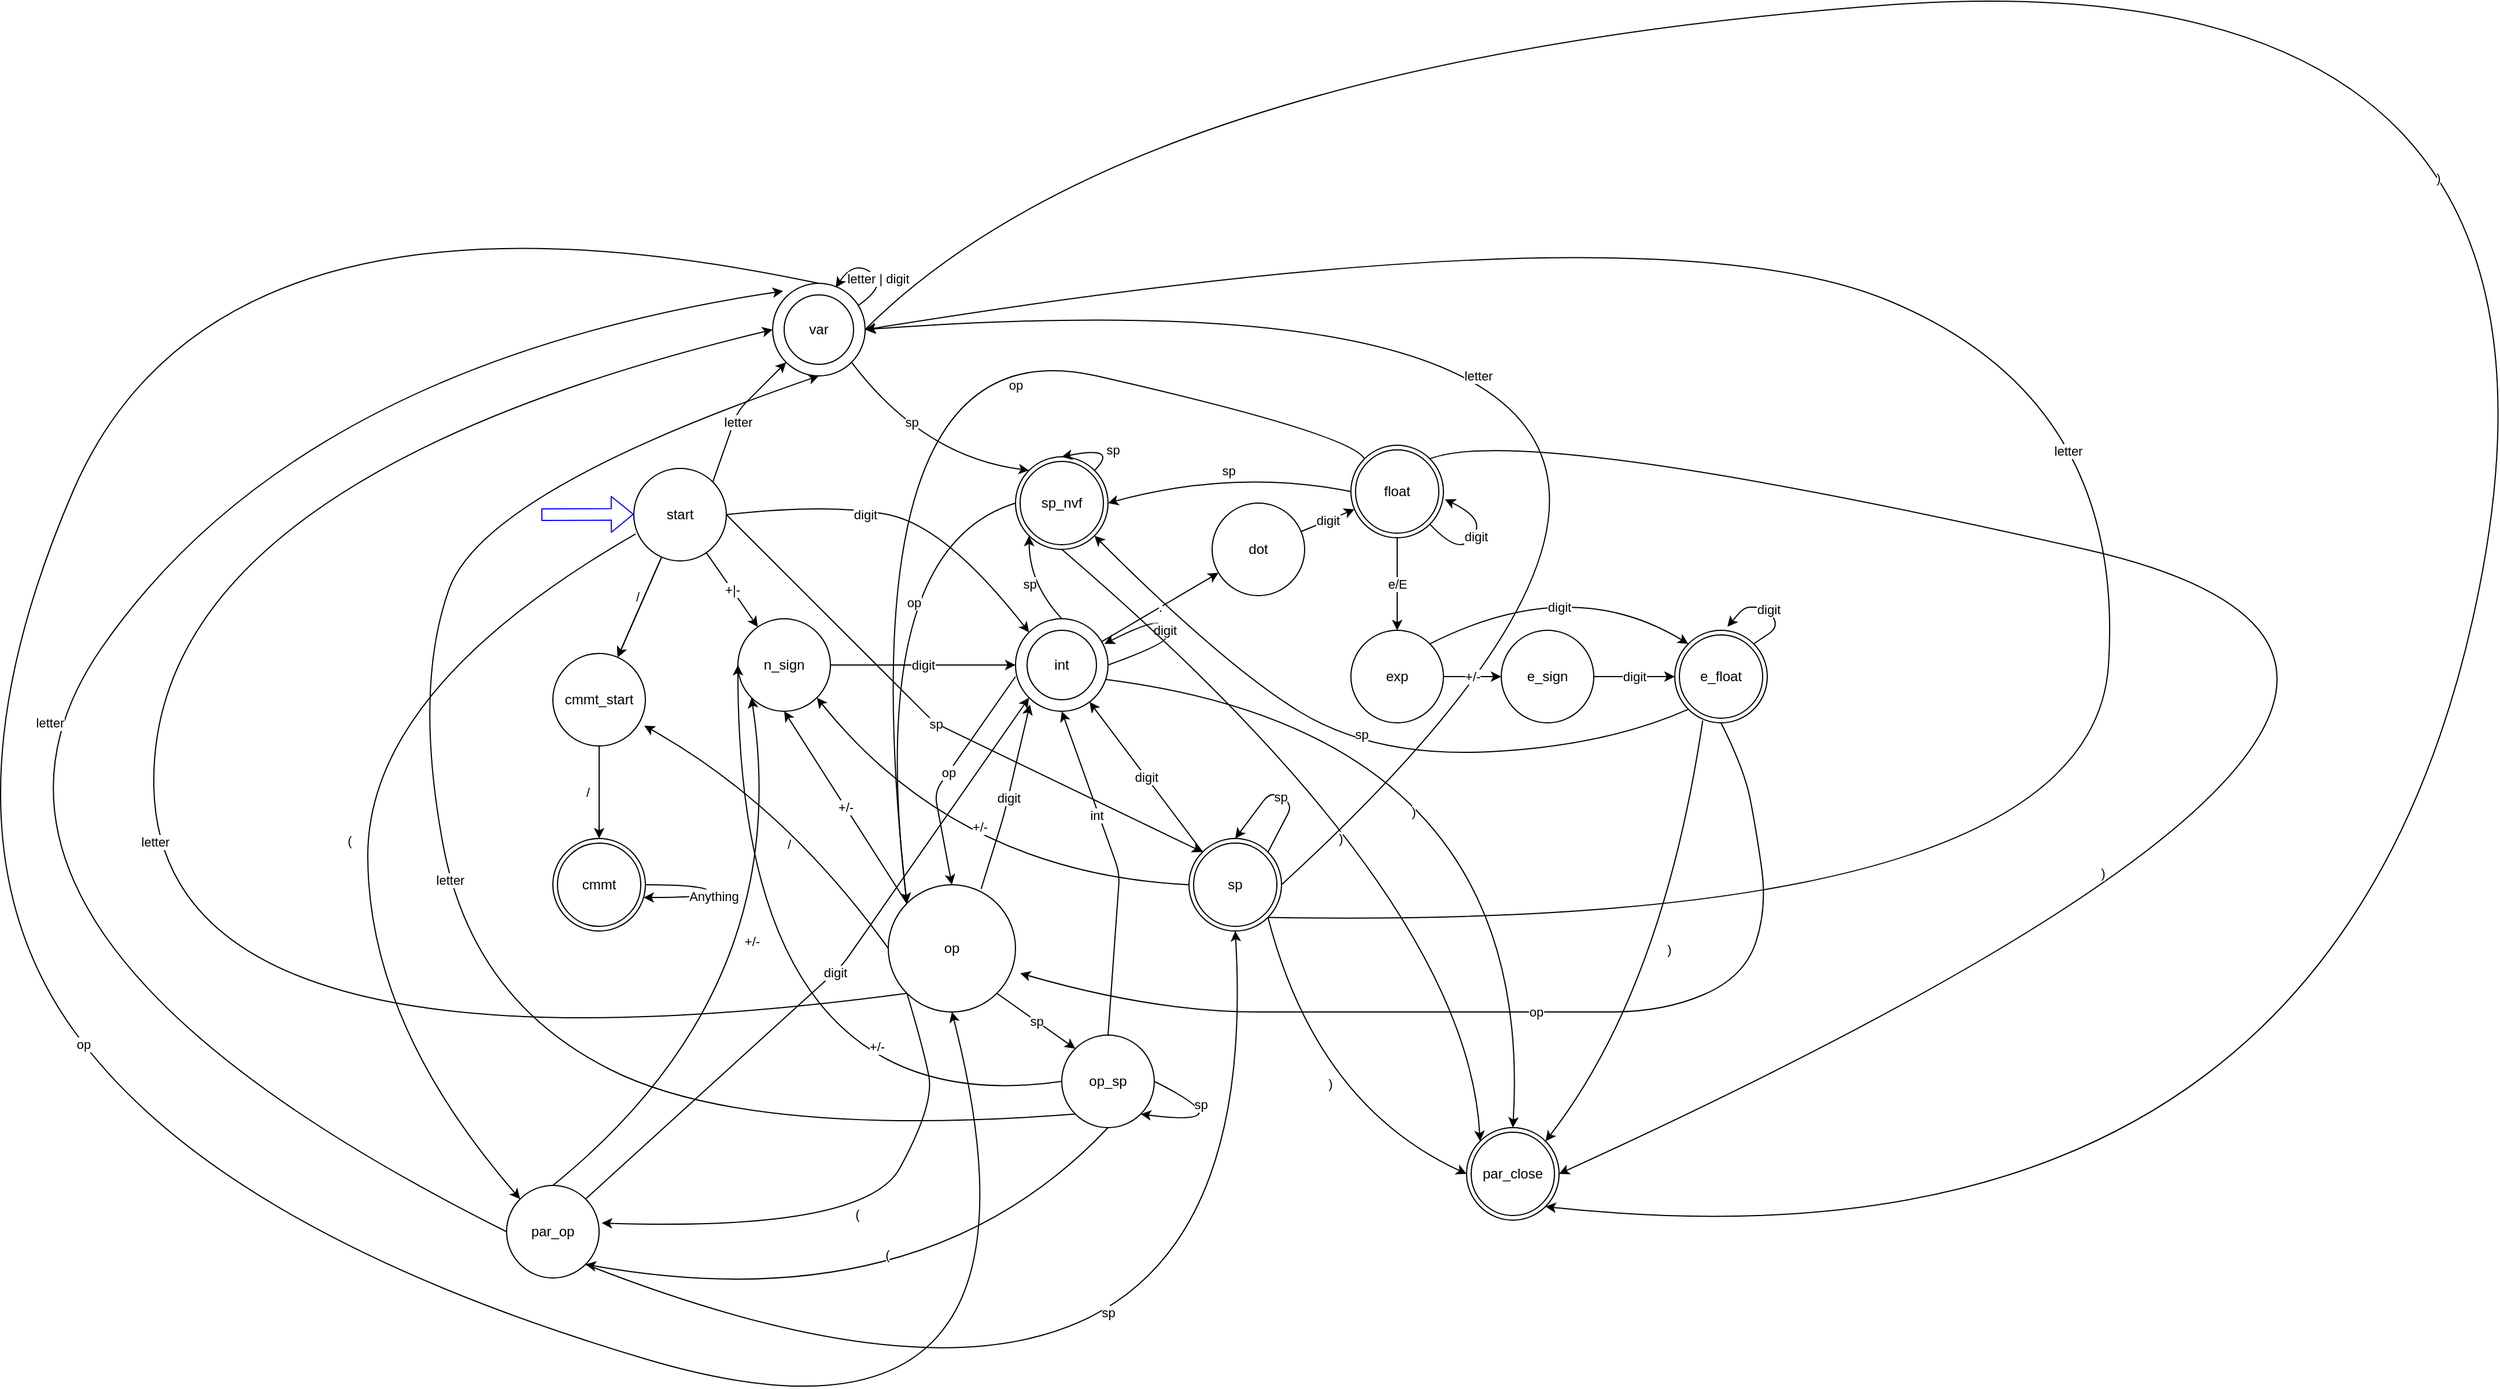 <mxfile>
    <diagram id="0wO5liZ9OR7lbL87WMWF" name="Page-1">
        <mxGraphModel dx="2038" dy="769" grid="1" gridSize="10" guides="1" tooltips="1" connect="1" arrows="1" fold="1" page="1" pageScale="1" pageWidth="1169" pageHeight="827" math="0" shadow="0">
            <root>
                <mxCell id="0"/>
                <mxCell id="1" parent="0"/>
                <mxCell id="23" value="/" style="edgeStyle=none;html=1;" parent="1" source="2" target="22" edge="1">
                    <mxGeometry x="-0.156" y="-5" relative="1" as="geometry">
                        <mxPoint as="offset"/>
                    </mxGeometry>
                </mxCell>
                <mxCell id="41" value="letter" style="edgeStyle=none;html=1;exitX=1;exitY=0;exitDx=0;exitDy=0;entryX=0;entryY=1;entryDx=0;entryDy=0;strokeColor=default;" parent="1" source="2" target="3" edge="1">
                    <mxGeometry x="-0.1" y="-3" relative="1" as="geometry">
                        <Array as="points">
                            <mxPoint x="200" y="450"/>
                        </Array>
                        <mxPoint as="offset"/>
                    </mxGeometry>
                </mxCell>
                <mxCell id="51" value="" style="edgeStyle=none;html=1;" parent="1" source="2" target="22" edge="1">
                    <mxGeometry relative="1" as="geometry"/>
                </mxCell>
                <mxCell id="53" value="+|-" style="edgeStyle=none;html=1;" parent="1" source="2" target="52" edge="1">
                    <mxGeometry relative="1" as="geometry"/>
                </mxCell>
                <mxCell id="205" value="sp" style="edgeStyle=none;html=1;exitX=1;exitY=0.5;exitDx=0;exitDy=0;entryX=0;entryY=0;entryDx=0;entryDy=0;" edge="1" parent="1" source="2" target="57">
                    <mxGeometry relative="1" as="geometry">
                        <Array as="points">
                            <mxPoint x="370" y="720"/>
                        </Array>
                    </mxGeometry>
                </mxCell>
                <mxCell id="2" value="start" style="ellipse;whiteSpace=wrap;html=1;aspect=fixed;" parent="1" vertex="1">
                    <mxGeometry x="110" y="500" width="80" height="80" as="geometry"/>
                </mxCell>
                <mxCell id="188" value="sp" style="edgeStyle=none;html=1;exitX=1;exitY=1;exitDx=0;exitDy=0;entryX=0;entryY=0;entryDx=0;entryDy=0;curved=1;" parent="1" source="3" target="179" edge="1">
                    <mxGeometry x="-0.257" y="10" relative="1" as="geometry">
                        <Array as="points">
                            <mxPoint x="360" y="490"/>
                        </Array>
                        <mxPoint as="offset"/>
                    </mxGeometry>
                </mxCell>
                <mxCell id="190" value="op" style="edgeStyle=none;curved=1;html=1;exitX=0.5;exitY=0;exitDx=0;exitDy=0;entryX=0.5;entryY=1;entryDx=0;entryDy=0;" parent="1" source="3" target="29" edge="1">
                    <mxGeometry relative="1" as="geometry">
                        <Array as="points">
                            <mxPoint x="-250" y="230"/>
                            <mxPoint x="-500" y="810"/>
                            <mxPoint x="-250" y="1160"/>
                            <mxPoint x="490" y="1380"/>
                        </Array>
                    </mxGeometry>
                </mxCell>
                <mxCell id="200" value=")" style="edgeStyle=none;curved=1;html=1;exitX=1;exitY=0.5;exitDx=0;exitDy=0;entryX=1;entryY=1;entryDx=0;entryDy=0;" parent="1" source="3" target="174" edge="1">
                    <mxGeometry x="0.062" y="-112" relative="1" as="geometry">
                        <Array as="points">
                            <mxPoint x="540" y="150"/>
                            <mxPoint x="1830" y="50"/>
                            <mxPoint x="1570" y="1210"/>
                        </Array>
                        <mxPoint y="-1" as="offset"/>
                    </mxGeometry>
                </mxCell>
                <mxCell id="3" value="" style="ellipse;whiteSpace=wrap;html=1;aspect=fixed;" parent="1" vertex="1">
                    <mxGeometry x="230" y="340" width="80" height="80" as="geometry"/>
                </mxCell>
                <mxCell id="4" value="var" style="ellipse;whiteSpace=wrap;html=1;aspect=fixed;" parent="1" vertex="1">
                    <mxGeometry x="240" y="350" width="60" height="60" as="geometry"/>
                </mxCell>
                <mxCell id="34" value="." style="edgeStyle=none;html=1;" parent="1" source="10" target="33" edge="1">
                    <mxGeometry relative="1" as="geometry"/>
                </mxCell>
                <mxCell id="168" style="edgeStyle=none;curved=1;html=1;exitX=0.976;exitY=0.656;exitDx=0;exitDy=0;entryX=0.5;entryY=0;entryDx=0;entryDy=0;exitPerimeter=0;" parent="1" source="10" target="174" edge="1">
                    <mxGeometry relative="1" as="geometry">
                        <Array as="points">
                            <mxPoint x="890" y="730"/>
                        </Array>
                        <mxPoint x="841.716" y="1081.716" as="targetPoint"/>
                    </mxGeometry>
                </mxCell>
                <mxCell id="170" value=")" style="edgeLabel;html=1;align=center;verticalAlign=middle;resizable=0;points=[];" parent="168" connectable="0" vertex="1">
                    <mxGeometry x="0.185" y="-71" relative="1" as="geometry">
                        <mxPoint x="-32" y="22" as="offset"/>
                    </mxGeometry>
                </mxCell>
                <mxCell id="181" value="sp" style="edgeStyle=none;curved=1;html=1;exitX=0.5;exitY=0;exitDx=0;exitDy=0;entryX=0;entryY=1;entryDx=0;entryDy=0;strokeColor=default;" parent="1" source="10" target="179" edge="1">
                    <mxGeometry relative="1" as="geometry">
                        <Array as="points">
                            <mxPoint x="452" y="600"/>
                        </Array>
                    </mxGeometry>
                </mxCell>
                <mxCell id="10" value="" style="ellipse;whiteSpace=wrap;html=1;aspect=fixed;" parent="1" vertex="1">
                    <mxGeometry x="440" y="630" width="80" height="80" as="geometry"/>
                </mxCell>
                <mxCell id="32" value="op" style="edgeStyle=none;html=1;entryX=0.5;entryY=0;entryDx=0;entryDy=0;exitX=0;exitY=0.625;exitDx=0;exitDy=0;exitPerimeter=0;" parent="1" source="10" target="29" edge="1">
                    <mxGeometry relative="1" as="geometry">
                        <mxPoint x="480" y="780" as="targetPoint"/>
                        <Array as="points">
                            <mxPoint x="370" y="780"/>
                        </Array>
                    </mxGeometry>
                </mxCell>
                <mxCell id="11" value="int" style="ellipse;whiteSpace=wrap;html=1;aspect=fixed;" parent="1" vertex="1">
                    <mxGeometry x="450" y="640" width="60" height="60" as="geometry"/>
                </mxCell>
                <mxCell id="15" value="" style="curved=1;endArrow=classic;html=1;entryX=0.96;entryY=0.272;entryDx=0;entryDy=0;entryPerimeter=0;exitX=1;exitY=0.5;exitDx=0;exitDy=0;" parent="1" source="10" target="10" edge="1">
                    <mxGeometry width="50" height="50" relative="1" as="geometry">
                        <mxPoint x="510" y="690" as="sourcePoint"/>
                        <mxPoint x="630" y="700" as="targetPoint"/>
                        <Array as="points">
                            <mxPoint x="570" y="652"/>
                            <mxPoint x="570" y="640"/>
                            <mxPoint x="560" y="630"/>
                        </Array>
                    </mxGeometry>
                </mxCell>
                <mxCell id="17" value="digit" style="edgeLabel;html=1;align=center;verticalAlign=middle;resizable=0;points=[];" parent="15" connectable="0" vertex="1">
                    <mxGeometry x="0.041" y="1" relative="1" as="geometry">
                        <mxPoint as="offset"/>
                    </mxGeometry>
                </mxCell>
                <mxCell id="18" value="" style="curved=1;endArrow=classic;html=1;entryX=0.683;entryY=0.045;entryDx=0;entryDy=0;exitX=0.925;exitY=0.239;exitDx=0;exitDy=0;exitPerimeter=0;entryPerimeter=0;" parent="1" source="3" target="3" edge="1">
                    <mxGeometry width="50" height="50" relative="1" as="geometry">
                        <mxPoint x="311.453" y="354.713" as="sourcePoint"/>
                        <mxPoint x="320.0" y="330.0" as="targetPoint"/>
                        <Array as="points">
                            <mxPoint x="330" y="341"/>
                            <mxPoint x="300" y="320"/>
                        </Array>
                    </mxGeometry>
                </mxCell>
                <mxCell id="19" value="letter | digit" style="edgeLabel;html=1;align=center;verticalAlign=middle;resizable=0;points=[];" parent="18" connectable="0" vertex="1">
                    <mxGeometry x="0.041" y="1" relative="1" as="geometry">
                        <mxPoint x="6" y="4" as="offset"/>
                    </mxGeometry>
                </mxCell>
                <mxCell id="25" value="/" style="edgeStyle=none;html=1;entryX=0.5;entryY=0;entryDx=0;entryDy=0;" parent="1" source="22" target="147" edge="1">
                    <mxGeometry y="-10" relative="1" as="geometry">
                        <mxPoint as="offset"/>
                        <mxPoint x="80" y="820" as="targetPoint"/>
                    </mxGeometry>
                </mxCell>
                <mxCell id="82" value="(" style="edgeStyle=none;html=1;exitX=0.019;exitY=0.708;exitDx=0;exitDy=0;entryX=0;entryY=0;entryDx=0;entryDy=0;curved=1;exitPerimeter=0;" parent="1" source="2" target="80" edge="1">
                    <mxGeometry x="0.052" y="-16" relative="1" as="geometry">
                        <mxPoint as="offset"/>
                        <Array as="points">
                            <mxPoint x="-120" y="690"/>
                            <mxPoint x="-120" y="980"/>
                        </Array>
                    </mxGeometry>
                </mxCell>
                <mxCell id="22" value="cmmt_start" style="ellipse;whiteSpace=wrap;html=1;aspect=fixed;" parent="1" vertex="1">
                    <mxGeometry x="40" y="660" width="80" height="80" as="geometry"/>
                </mxCell>
                <mxCell id="43" value="digit" style="edgeStyle=none;html=1;exitX=0.73;exitY=0.033;exitDx=0;exitDy=0;exitPerimeter=0;entryX=0.156;entryY=0.927;entryDx=0;entryDy=0;entryPerimeter=0;" parent="1" source="29" target="10" edge="1">
                    <mxGeometry relative="1" as="geometry">
                        <mxPoint x="480" y="710.0" as="targetPoint"/>
                        <Array as="points">
                            <mxPoint x="430" y="800"/>
                        </Array>
                    </mxGeometry>
                </mxCell>
                <mxCell id="79" value="+/-" style="edgeStyle=none;html=1;exitX=0;exitY=0;exitDx=0;exitDy=0;entryX=0.5;entryY=1;entryDx=0;entryDy=0;" parent="1" source="29" target="52" edge="1">
                    <mxGeometry relative="1" as="geometry"/>
                </mxCell>
                <mxCell id="85" value="(" style="edgeStyle=none;html=1;exitX=0;exitY=1;exitDx=0;exitDy=0;entryX=1.029;entryY=0.406;entryDx=0;entryDy=0;curved=1;entryPerimeter=0;" parent="1" source="29" target="80" edge="1">
                    <mxGeometry x="0.024" y="-15" relative="1" as="geometry">
                        <Array as="points">
                            <mxPoint x="360" y="1000"/>
                            <mxPoint x="370" y="1050"/>
                            <mxPoint x="310" y="1160"/>
                        </Array>
                        <mxPoint as="offset"/>
                    </mxGeometry>
                </mxCell>
                <mxCell id="149" value="/" style="edgeStyle=none;curved=1;html=1;exitX=0;exitY=0.5;exitDx=0;exitDy=0;entryX=0.988;entryY=0.781;entryDx=0;entryDy=0;strokeColor=default;entryPerimeter=0;" parent="1" source="29" target="22" edge="1">
                    <mxGeometry x="-0.155" y="17" relative="1" as="geometry">
                        <Array as="points">
                            <mxPoint x="240" y="790"/>
                        </Array>
                        <mxPoint as="offset"/>
                    </mxGeometry>
                </mxCell>
                <mxCell id="154" value="sp" style="edgeStyle=none;curved=1;html=1;exitX=1;exitY=1;exitDx=0;exitDy=0;entryX=0;entryY=0;entryDx=0;entryDy=0;" parent="1" source="29" target="191" edge="1">
                    <mxGeometry relative="1" as="geometry">
                        <mxPoint x="490" y="1000" as="targetPoint"/>
                    </mxGeometry>
                </mxCell>
                <mxCell id="155" value="letter" style="edgeStyle=none;html=1;exitX=0;exitY=1;exitDx=0;exitDy=0;entryX=0;entryY=0.5;entryDx=0;entryDy=0;curved=1;" parent="1" source="29" target="3" edge="1">
                    <mxGeometry relative="1" as="geometry">
                        <mxPoint x="260" y="490" as="targetPoint"/>
                        <Array as="points">
                            <mxPoint x="-300" y="1040"/>
                            <mxPoint x="-310" y="510"/>
                        </Array>
                    </mxGeometry>
                </mxCell>
                <mxCell id="29" value="op" style="ellipse;whiteSpace=wrap;html=1;aspect=fixed;" parent="1" vertex="1">
                    <mxGeometry x="330" y="860" width="110" height="110" as="geometry"/>
                </mxCell>
                <mxCell id="36" value="digit" style="edgeStyle=none;html=1;" parent="1" source="33" target="63" edge="1">
                    <mxGeometry relative="1" as="geometry">
                        <mxPoint x="730.0" y="530.0" as="targetPoint"/>
                    </mxGeometry>
                </mxCell>
                <mxCell id="33" value="dot" style="ellipse;whiteSpace=wrap;html=1;aspect=fixed;" parent="1" vertex="1">
                    <mxGeometry x="610" y="530" width="80" height="80" as="geometry"/>
                </mxCell>
                <mxCell id="37" value="" style="curved=1;endArrow=classic;html=1;entryX=1.017;entryY=0.585;entryDx=0;entryDy=0;exitX=1;exitY=1;exitDx=0;exitDy=0;entryPerimeter=0;" parent="1" source="63" target="63" edge="1">
                    <mxGeometry width="50" height="50" relative="1" as="geometry">
                        <mxPoint x="800.005" y="554.988" as="sourcePoint"/>
                        <mxPoint x="808.77" y="530" as="targetPoint"/>
                        <Array as="points">
                            <mxPoint x="818.77" y="570"/>
                            <mxPoint x="838.77" y="560"/>
                            <mxPoint x="838.77" y="540"/>
                        </Array>
                    </mxGeometry>
                </mxCell>
                <mxCell id="38" value="digit" style="edgeLabel;html=1;align=center;verticalAlign=middle;resizable=0;points=[];" parent="37" connectable="0" vertex="1">
                    <mxGeometry x="0.041" y="1" relative="1" as="geometry">
                        <mxPoint as="offset"/>
                    </mxGeometry>
                </mxCell>
                <mxCell id="44" value="digit" style="curved=1;endArrow=classic;html=1;exitX=1;exitY=0.5;exitDx=0;exitDy=0;entryX=0;entryY=0;entryDx=0;entryDy=0;" parent="1" source="2" target="10" edge="1">
                    <mxGeometry x="-0.21" y="-4" width="50" height="50" relative="1" as="geometry">
                        <mxPoint x="350" y="540" as="sourcePoint"/>
                        <mxPoint x="400" y="490" as="targetPoint"/>
                        <Array as="points">
                            <mxPoint x="280" y="530"/>
                            <mxPoint x="380" y="550"/>
                        </Array>
                        <mxPoint as="offset"/>
                    </mxGeometry>
                </mxCell>
                <mxCell id="54" value="digit" style="edgeStyle=none;html=1;exitX=1;exitY=0.5;exitDx=0;exitDy=0;entryX=0;entryY=0.5;entryDx=0;entryDy=0;" parent="1" source="52" target="10" edge="1">
                    <mxGeometry relative="1" as="geometry"/>
                </mxCell>
                <mxCell id="52" value="n_sign" style="ellipse;whiteSpace=wrap;html=1;aspect=fixed;" parent="1" vertex="1">
                    <mxGeometry x="200" y="630" width="80" height="80" as="geometry"/>
                </mxCell>
                <mxCell id="153" value="digit" style="edgeStyle=none;curved=1;html=1;exitX=0;exitY=0;exitDx=0;exitDy=0;" parent="1" source="57" target="10" edge="1">
                    <mxGeometry relative="1" as="geometry"/>
                </mxCell>
                <mxCell id="156" value="letter" style="edgeStyle=none;html=1;exitX=1;exitY=1;exitDx=0;exitDy=0;entryX=1;entryY=0.5;entryDx=0;entryDy=0;curved=1;" parent="1" source="57" target="3" edge="1">
                    <mxGeometry x="-0.024" y="47" relative="1" as="geometry">
                        <Array as="points">
                            <mxPoint x="1370" y="900"/>
                            <mxPoint x="1400" y="440"/>
                            <mxPoint x="990" y="270"/>
                        </Array>
                        <mxPoint as="offset"/>
                    </mxGeometry>
                </mxCell>
                <mxCell id="171" value=")" style="edgeStyle=none;curved=1;html=1;exitX=1;exitY=1;exitDx=0;exitDy=0;entryX=0;entryY=0.5;entryDx=0;entryDy=0;strokeColor=default;" parent="1" source="57" target="174" edge="1">
                    <mxGeometry x="-0.017" y="16" relative="1" as="geometry">
                        <Array as="points">
                            <mxPoint x="700" y="1050"/>
                        </Array>
                        <mxPoint as="offset"/>
                        <mxPoint x="830" y="1110" as="targetPoint"/>
                    </mxGeometry>
                </mxCell>
                <mxCell id="206" value="letter" style="edgeStyle=none;html=1;exitX=1;exitY=0.5;exitDx=0;exitDy=0;entryX=1;entryY=0.5;entryDx=0;entryDy=0;curved=1;" edge="1" parent="1" source="57" target="3">
                    <mxGeometry x="0.408" y="78" relative="1" as="geometry">
                        <Array as="points">
                            <mxPoint x="1270" y="310"/>
                        </Array>
                        <mxPoint as="offset"/>
                    </mxGeometry>
                </mxCell>
                <mxCell id="207" value="+/-" style="edgeStyle=none;curved=1;html=1;exitX=0;exitY=0.5;exitDx=0;exitDy=0;entryX=1;entryY=1;entryDx=0;entryDy=0;" edge="1" parent="1" source="57" target="52">
                    <mxGeometry x="0.109" y="-41" relative="1" as="geometry">
                        <Array as="points">
                            <mxPoint x="390" y="850"/>
                        </Array>
                        <mxPoint x="-1" as="offset"/>
                    </mxGeometry>
                </mxCell>
                <mxCell id="57" value="sp" style="ellipse;shape=doubleEllipse;whiteSpace=wrap;html=1;aspect=fixed;" parent="1" vertex="1">
                    <mxGeometry x="590" y="820" width="80" height="80" as="geometry"/>
                </mxCell>
                <mxCell id="60" value="sp" style="edgeStyle=none;html=1;exitX=1;exitY=0;exitDx=0;exitDy=0;entryX=0.5;entryY=0;entryDx=0;entryDy=0;" parent="1" source="57" target="57" edge="1">
                    <mxGeometry relative="1" as="geometry">
                        <Array as="points">
                            <mxPoint x="680" y="790"/>
                            <mxPoint x="660" y="780"/>
                        </Array>
                    </mxGeometry>
                </mxCell>
                <mxCell id="65" value="e/E" style="edgeStyle=none;html=1;entryX=0.5;entryY=0;entryDx=0;entryDy=0;" parent="1" source="63" target="66" edge="1">
                    <mxGeometry relative="1" as="geometry">
                        <mxPoint x="770" y="640.0" as="targetPoint"/>
                    </mxGeometry>
                </mxCell>
                <mxCell id="167" value=")" style="edgeStyle=none;curved=1;html=1;exitX=1;exitY=0;exitDx=0;exitDy=0;entryX=1;entryY=0.5;entryDx=0;entryDy=0;strokeColor=default;" parent="1" source="63" target="174" edge="1">
                    <mxGeometry x="0.494" y="-41" relative="1" as="geometry">
                        <Array as="points">
                            <mxPoint x="880" y="460"/>
                            <mxPoint x="1850" y="680"/>
                        </Array>
                        <mxPoint as="offset"/>
                        <mxPoint x="898.284" y="1138.284" as="targetPoint"/>
                    </mxGeometry>
                </mxCell>
                <mxCell id="176" value="op" style="edgeStyle=none;curved=1;html=1;exitX=0;exitY=0;exitDx=0;exitDy=0;entryX=0;entryY=0;entryDx=0;entryDy=0;strokeColor=default;" parent="1" source="63" target="29" edge="1">
                    <mxGeometry x="-0.357" y="23" relative="1" as="geometry">
                        <Array as="points">
                            <mxPoint x="730" y="470"/>
                            <mxPoint x="290" y="370"/>
                        </Array>
                        <mxPoint as="offset"/>
                    </mxGeometry>
                </mxCell>
                <mxCell id="183" value="sp" style="edgeStyle=none;curved=1;html=1;exitX=0;exitY=0.5;exitDx=0;exitDy=0;entryX=1;entryY=0.5;entryDx=0;entryDy=0;strokeColor=default;" parent="1" source="63" target="179" edge="1">
                    <mxGeometry relative="1" as="geometry">
                        <Array as="points">
                            <mxPoint x="630" y="500"/>
                        </Array>
                    </mxGeometry>
                </mxCell>
                <mxCell id="63" value="float" style="ellipse;shape=doubleEllipse;whiteSpace=wrap;html=1;aspect=fixed;" parent="1" vertex="1">
                    <mxGeometry x="730" y="480" width="80" height="80" as="geometry"/>
                </mxCell>
                <mxCell id="73" value="+/-" style="edgeStyle=none;html=1;exitX=1;exitY=0.5;exitDx=0;exitDy=0;entryX=0;entryY=0.5;entryDx=0;entryDy=0;" parent="1" source="66" target="70" edge="1">
                    <mxGeometry relative="1" as="geometry"/>
                </mxCell>
                <mxCell id="199" value="digit" style="edgeStyle=none;curved=1;html=1;exitX=1;exitY=0;exitDx=0;exitDy=0;entryX=0;entryY=0;entryDx=0;entryDy=0;" parent="1" source="66" target="74" edge="1">
                    <mxGeometry x="-0.108" y="-22" relative="1" as="geometry">
                        <Array as="points">
                            <mxPoint x="920" y="590"/>
                        </Array>
                        <mxPoint as="offset"/>
                    </mxGeometry>
                </mxCell>
                <mxCell id="66" value="exp" style="ellipse;whiteSpace=wrap;html=1;aspect=fixed;" parent="1" vertex="1">
                    <mxGeometry x="730" y="640" width="80" height="80" as="geometry"/>
                </mxCell>
                <mxCell id="75" value="digit" style="edgeStyle=none;html=1;exitX=1;exitY=0.5;exitDx=0;exitDy=0;entryX=0;entryY=0.5;entryDx=0;entryDy=0;" parent="1" source="70" target="74" edge="1">
                    <mxGeometry relative="1" as="geometry"/>
                </mxCell>
                <mxCell id="70" value="e_sign" style="ellipse;whiteSpace=wrap;html=1;aspect=fixed;" parent="1" vertex="1">
                    <mxGeometry x="860" y="640" width="80" height="80" as="geometry"/>
                </mxCell>
                <mxCell id="77" value="sp" style="edgeStyle=none;html=1;exitX=0;exitY=1;exitDx=0;exitDy=0;entryX=1;entryY=1;entryDx=0;entryDy=0;curved=1;" parent="1" source="74" target="179" edge="1">
                    <mxGeometry x="0.01" y="-12" relative="1" as="geometry">
                        <Array as="points">
                            <mxPoint x="950" y="740"/>
                            <mxPoint x="750" y="750"/>
                            <mxPoint x="620" y="670"/>
                        </Array>
                        <mxPoint x="-1" as="offset"/>
                    </mxGeometry>
                </mxCell>
                <mxCell id="78" value="op" style="edgeStyle=none;html=1;exitX=0.5;exitY=1;exitDx=0;exitDy=0;entryX=1.037;entryY=0.696;entryDx=0;entryDy=0;entryPerimeter=0;curved=1;" parent="1" source="74" target="29" edge="1">
                    <mxGeometry x="-0.04" relative="1" as="geometry">
                        <mxPoint x="1049.588" y="970" as="targetPoint"/>
                        <Array as="points">
                            <mxPoint x="1070" y="760"/>
                            <mxPoint x="1080" y="810"/>
                            <mxPoint x="1090" y="880"/>
                            <mxPoint x="1070" y="940"/>
                            <mxPoint x="1000" y="970"/>
                            <mxPoint x="910" y="970"/>
                            <mxPoint x="740" y="970"/>
                            <mxPoint x="560" y="970"/>
                        </Array>
                        <mxPoint as="offset"/>
                    </mxGeometry>
                </mxCell>
                <mxCell id="166" value=")" style="edgeStyle=none;curved=1;html=1;exitX=0.302;exitY=0.975;exitDx=0;exitDy=0;entryX=1;entryY=0;entryDx=0;entryDy=0;exitPerimeter=0;" parent="1" source="74" target="174" edge="1">
                    <mxGeometry relative="1" as="geometry">
                        <Array as="points">
                            <mxPoint x="1000" y="950"/>
                        </Array>
                        <mxPoint x="898.284" y="1081.716" as="targetPoint"/>
                    </mxGeometry>
                </mxCell>
                <mxCell id="74" value="e_float" style="ellipse;shape=doubleEllipse;whiteSpace=wrap;html=1;aspect=fixed;" parent="1" vertex="1">
                    <mxGeometry x="1010" y="640" width="80" height="80" as="geometry"/>
                </mxCell>
                <mxCell id="76" value="digit" style="edgeStyle=none;html=1;exitX=1;exitY=0;exitDx=0;exitDy=0;entryX=0.569;entryY=-0.039;entryDx=0;entryDy=0;entryPerimeter=0;" parent="1" source="74" target="74" edge="1">
                    <mxGeometry relative="1" as="geometry">
                        <Array as="points">
                            <mxPoint x="1100" y="637"/>
                            <mxPoint x="1090" y="620"/>
                            <mxPoint x="1070" y="620"/>
                        </Array>
                    </mxGeometry>
                </mxCell>
                <mxCell id="163" value="+/-" style="edgeStyle=none;curved=1;html=1;exitX=0.5;exitY=0;exitDx=0;exitDy=0;entryX=0;entryY=1;entryDx=0;entryDy=0;strokeColor=default;" parent="1" source="80" target="52" edge="1">
                    <mxGeometry x="0.202" y="32" relative="1" as="geometry">
                        <Array as="points">
                            <mxPoint x="250" y="950"/>
                        </Array>
                        <mxPoint y="-1" as="offset"/>
                    </mxGeometry>
                </mxCell>
                <mxCell id="164" value="sp" style="edgeStyle=none;curved=1;html=1;exitX=1;exitY=1;exitDx=0;exitDy=0;" parent="1" source="80" edge="1">
                    <mxGeometry x="-0.246" y="126" relative="1" as="geometry">
                        <mxPoint x="630" y="900" as="targetPoint"/>
                        <Array as="points">
                            <mxPoint x="660" y="1420"/>
                        </Array>
                        <mxPoint as="offset"/>
                    </mxGeometry>
                </mxCell>
                <mxCell id="165" value="letter" style="edgeStyle=none;html=1;exitX=0;exitY=0.5;exitDx=0;exitDy=0;entryX=0.113;entryY=0.083;entryDx=0;entryDy=0;entryPerimeter=0;curved=1;" parent="1" source="80" target="3" edge="1">
                    <mxGeometry relative="1" as="geometry">
                        <Array as="points">
                            <mxPoint x="-520" y="900"/>
                            <mxPoint x="-180" y="410"/>
                        </Array>
                    </mxGeometry>
                </mxCell>
                <mxCell id="194" value="digit" style="edgeStyle=none;html=1;exitX=1;exitY=0;exitDx=0;exitDy=0;entryX=0;entryY=1;entryDx=0;entryDy=0;" parent="1" source="80" target="10" edge="1">
                    <mxGeometry relative="1" as="geometry">
                        <Array as="points">
                            <mxPoint x="290" y="930"/>
                        </Array>
                    </mxGeometry>
                </mxCell>
                <mxCell id="80" value="par_op" style="ellipse;whiteSpace=wrap;html=1;aspect=fixed;" parent="1" vertex="1">
                    <mxGeometry y="1120" width="80" height="80" as="geometry"/>
                </mxCell>
                <mxCell id="147" value="cmmt" style="ellipse;shape=doubleEllipse;whiteSpace=wrap;html=1;aspect=fixed;" parent="1" vertex="1">
                    <mxGeometry x="40" y="820" width="80" height="80" as="geometry"/>
                </mxCell>
                <mxCell id="148" value="Anything" style="edgeStyle=none;curved=1;html=1;exitX=1;exitY=0.5;exitDx=0;exitDy=0;entryX=0.98;entryY=0.638;entryDx=0;entryDy=0;entryPerimeter=0;" parent="1" source="147" target="147" edge="1">
                    <mxGeometry relative="1" as="geometry">
                        <Array as="points">
                            <mxPoint x="170" y="860"/>
                            <mxPoint x="180" y="871"/>
                        </Array>
                    </mxGeometry>
                </mxCell>
                <mxCell id="174" value="par_close" style="ellipse;shape=doubleEllipse;whiteSpace=wrap;html=1;aspect=fixed;" parent="1" vertex="1">
                    <mxGeometry x="830" y="1070" width="80" height="80" as="geometry"/>
                </mxCell>
                <mxCell id="182" value="op" style="edgeStyle=none;curved=1;html=1;exitX=0;exitY=0.5;exitDx=0;exitDy=0;entryX=0;entryY=0;entryDx=0;entryDy=0;strokeColor=default;" parent="1" source="179" target="29" edge="1">
                    <mxGeometry x="-0.159" y="36" relative="1" as="geometry">
                        <Array as="points">
                            <mxPoint x="310" y="570"/>
                        </Array>
                        <mxPoint as="offset"/>
                    </mxGeometry>
                </mxCell>
                <mxCell id="203" value=")" style="edgeStyle=none;curved=1;html=1;exitX=0.5;exitY=1;exitDx=0;exitDy=0;entryX=0;entryY=0;entryDx=0;entryDy=0;" parent="1" source="179" target="174" edge="1">
                    <mxGeometry x="0.025" y="-34" relative="1" as="geometry">
                        <Array as="points">
                            <mxPoint x="830" y="870"/>
                        </Array>
                        <mxPoint x="1" as="offset"/>
                    </mxGeometry>
                </mxCell>
                <mxCell id="179" value="sp_nvf" style="ellipse;shape=doubleEllipse;whiteSpace=wrap;html=1;aspect=fixed;" parent="1" vertex="1">
                    <mxGeometry x="440" y="490" width="80" height="80" as="geometry"/>
                </mxCell>
                <mxCell id="180" value="sp" style="edgeStyle=none;curved=1;html=1;exitX=1;exitY=0;exitDx=0;exitDy=0;entryX=0.5;entryY=0;entryDx=0;entryDy=0;strokeColor=default;" parent="1" source="179" target="179" edge="1">
                    <mxGeometry x="-0.438" y="1" relative="1" as="geometry">
                        <Array as="points">
                            <mxPoint x="530" y="480"/>
                        </Array>
                        <mxPoint y="-1" as="offset"/>
                    </mxGeometry>
                </mxCell>
                <mxCell id="187" value="" style="edgeStyle=none;html=1;entryX=0;entryY=0.5;entryDx=0;entryDy=0;strokeColor=#0008FF;shape=flexArrow;" parent="1" edge="1">
                    <mxGeometry relative="1" as="geometry">
                        <mxPoint x="30" y="540.06" as="sourcePoint"/>
                        <mxPoint x="110" y="539.63" as="targetPoint"/>
                    </mxGeometry>
                </mxCell>
                <mxCell id="195" value="int" style="edgeStyle=none;html=1;exitX=0.5;exitY=0;exitDx=0;exitDy=0;entryX=0.5;entryY=1;entryDx=0;entryDy=0;" parent="1" source="191" target="10" edge="1">
                    <mxGeometry x="0.344" y="2" relative="1" as="geometry">
                        <Array as="points">
                            <mxPoint x="530" y="850"/>
                        </Array>
                        <mxPoint as="offset"/>
                    </mxGeometry>
                </mxCell>
                <mxCell id="196" value="letter" style="edgeStyle=none;html=1;exitX=0;exitY=1;exitDx=0;exitDy=0;entryX=0.5;entryY=1;entryDx=0;entryDy=0;curved=1;" parent="1" source="191" target="3" edge="1">
                    <mxGeometry relative="1" as="geometry">
                        <Array as="points">
                            <mxPoint x="210" y="1080"/>
                            <mxPoint x="-30" y="960"/>
                            <mxPoint x="-80" y="690"/>
                            <mxPoint x="-20" y="520"/>
                        </Array>
                    </mxGeometry>
                </mxCell>
                <mxCell id="197" value="(" style="edgeStyle=none;curved=1;html=1;exitX=0.5;exitY=1;exitDx=0;exitDy=0;entryX=1;entryY=1;entryDx=0;entryDy=0;" parent="1" source="191" target="80" edge="1">
                    <mxGeometry x="0.033" y="-54" relative="1" as="geometry">
                        <Array as="points">
                            <mxPoint x="360" y="1240"/>
                        </Array>
                        <mxPoint x="-1" as="offset"/>
                    </mxGeometry>
                </mxCell>
                <mxCell id="204" value="+/-" style="edgeStyle=none;curved=1;html=1;exitX=0;exitY=0.5;exitDx=0;exitDy=0;entryX=0;entryY=0.5;entryDx=0;entryDy=0;" parent="1" source="191" target="52" edge="1">
                    <mxGeometry x="-0.548" y="-52" relative="1" as="geometry">
                        <Array as="points">
                            <mxPoint x="200" y="1070"/>
                        </Array>
                        <mxPoint as="offset"/>
                    </mxGeometry>
                </mxCell>
                <mxCell id="191" value="op_sp" style="ellipse;whiteSpace=wrap;html=1;aspect=fixed;" parent="1" vertex="1">
                    <mxGeometry x="480" y="990" width="80" height="80" as="geometry"/>
                </mxCell>
                <mxCell id="192" value="sp" style="edgeStyle=none;curved=1;html=1;exitX=1;exitY=0.5;exitDx=0;exitDy=0;entryX=1;entryY=1;entryDx=0;entryDy=0;" parent="1" source="191" target="191" edge="1">
                    <mxGeometry x="-0.508" relative="1" as="geometry">
                        <Array as="points">
                            <mxPoint x="640" y="1070"/>
                        </Array>
                        <mxPoint as="offset"/>
                    </mxGeometry>
                </mxCell>
            </root>
        </mxGraphModel>
    </diagram>
</mxfile>